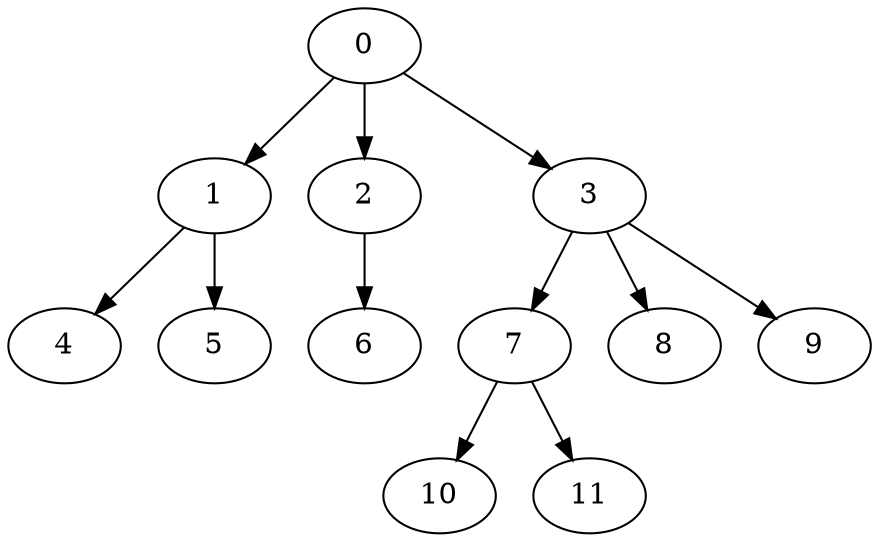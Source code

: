digraph G {
    0 -> 1 -> 4;
    1 -> 5;
    1;
    0 -> 2 -> 6;
    2;
    0 -> 3 -> 7 -> 10;
    7 -> 11;
    7;
    3 -> 8;
    3 -> 9;
    3;
} 
